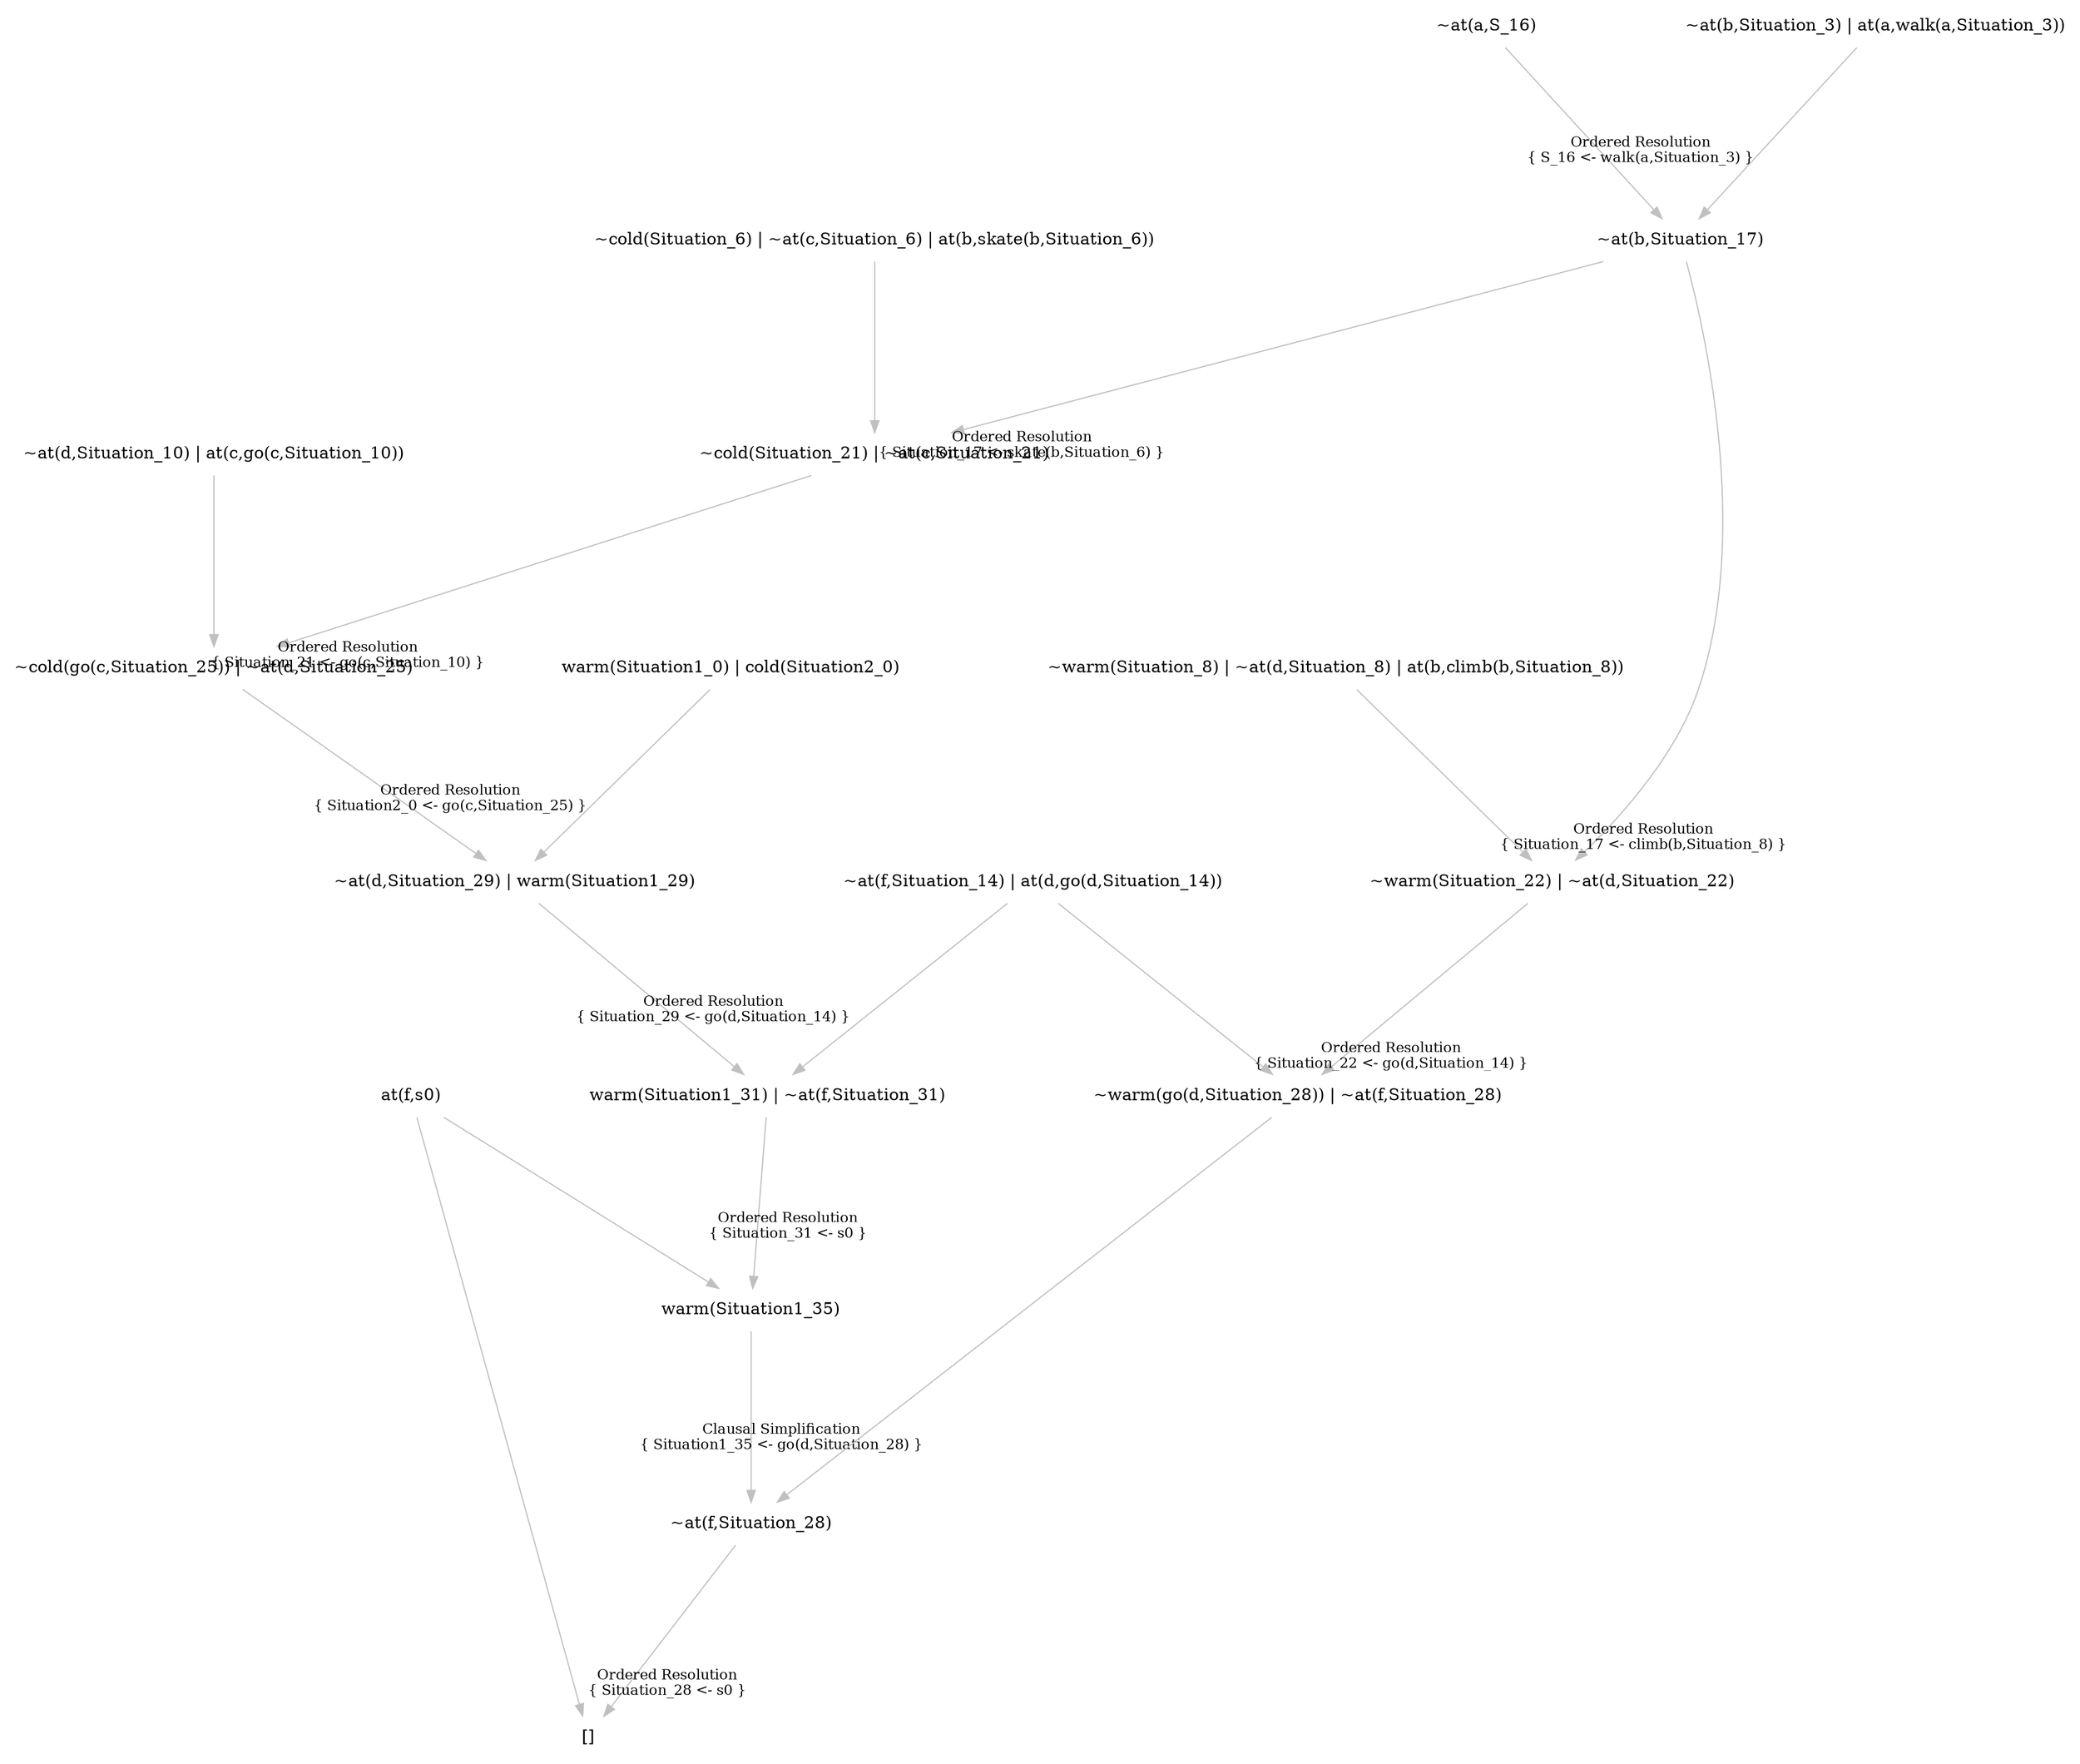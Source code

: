 digraph {
	nodesep="1.5"; ranksep=2;
	node [shape=plaintext];
	edge [color=gray];
	"~at(f,Situation_28)" -> "[]" [labelfontcolor=black,labelfontsize="12",headlabel="Ordered Resolution\n{ Situation_28 <- s0 }",labeldistance="6"];
	"warm(Situation1_35)" -> "~at(f,Situation_28)" [labelfontcolor=black,labelfontsize="12",headlabel="Clausal Simplification\n{ Situation1_35 <- go(d,Situation_28) }",labeldistance="6"];
	"warm(Situation1_31) | ~at(f,Situation_31)" -> "warm(Situation1_35)" [labelfontcolor=black,labelfontsize="12",headlabel="Ordered Resolution\n{ Situation_31 <- s0 }",labeldistance="6"];
	"~at(d,Situation_29) | warm(Situation1_29)" -> "warm(Situation1_31) | ~at(f,Situation_31)" [labelfontcolor=black,labelfontsize="12",headlabel="Ordered Resolution\n{ Situation_29 <- go(d,Situation_14) }",labeldistance="6"];
	"~cold(go(c,Situation_25)) | ~at(d,Situation_25)" -> "~at(d,Situation_29) | warm(Situation1_29)" [labelfontcolor=black,labelfontsize="12",headlabel="Ordered Resolution\n{ Situation2_0 <- go(c,Situation_25) }",labeldistance="6"];
	"~cold(Situation_21) | ~at(c,Situation_21)" -> "~cold(go(c,Situation_25)) | ~at(d,Situation_25)" [labelfontcolor=black,labelfontsize="12",headlabel="Ordered Resolution\n{ Situation_21 <- go(c,Situation_10) }",labeldistance="6"];
	"~at(b,Situation_17)" -> "~cold(Situation_21) | ~at(c,Situation_21)" [labelfontcolor=black,labelfontsize="12",headlabel="Ordered Resolution\n{ Situation_17 <- skate(b,Situation_6) }",labeldistance="6"];
	"~at(a,S_16)" -> "~at(b,Situation_17)" [labelfontcolor=black,labelfontsize="12",headlabel="Ordered Resolution\n{ S_16 <- walk(a,Situation_3) }",labeldistance="6"];
	"~at(b,Situation_3) | at(a,walk(a,Situation_3))" -> "~at(b,Situation_17)" ;
	"~cold(Situation_6) | ~at(c,Situation_6) | at(b,skate(b,Situation_6))" -> "~cold(Situation_21) | ~at(c,Situation_21)" ;
	"~at(d,Situation_10) | at(c,go(c,Situation_10))" -> "~cold(go(c,Situation_25)) | ~at(d,Situation_25)" ;
	"warm(Situation1_0) | cold(Situation2_0)" -> "~at(d,Situation_29) | warm(Situation1_29)" ;
	"~at(f,Situation_14) | at(d,go(d,Situation_14))" -> "warm(Situation1_31) | ~at(f,Situation_31)" ;
	"at(f,s0)" -> "warm(Situation1_35)" ;
	"~warm(go(d,Situation_28)) | ~at(f,Situation_28)" -> "~at(f,Situation_28)" ;
	"~warm(Situation_22) | ~at(d,Situation_22)" -> "~warm(go(d,Situation_28)) | ~at(f,Situation_28)" [labelfontcolor=black,labelfontsize="12",headlabel="Ordered Resolution\n{ Situation_22 <- go(d,Situation_14) }",labeldistance="6"];
	"~at(b,Situation_17)" -> "~warm(Situation_22) | ~at(d,Situation_22)" [labelfontcolor=black,labelfontsize="12",headlabel="Ordered Resolution\n{ Situation_17 <- climb(b,Situation_8) }",labeldistance="6"];
	"~warm(Situation_8) | ~at(d,Situation_8) | at(b,climb(b,Situation_8))" -> "~warm(Situation_22) | ~at(d,Situation_22)" ;
	"~at(f,Situation_14) | at(d,go(d,Situation_14))" -> "~warm(go(d,Situation_28)) | ~at(f,Situation_28)" ;
	"at(f,s0)" -> "[]" ;
}

